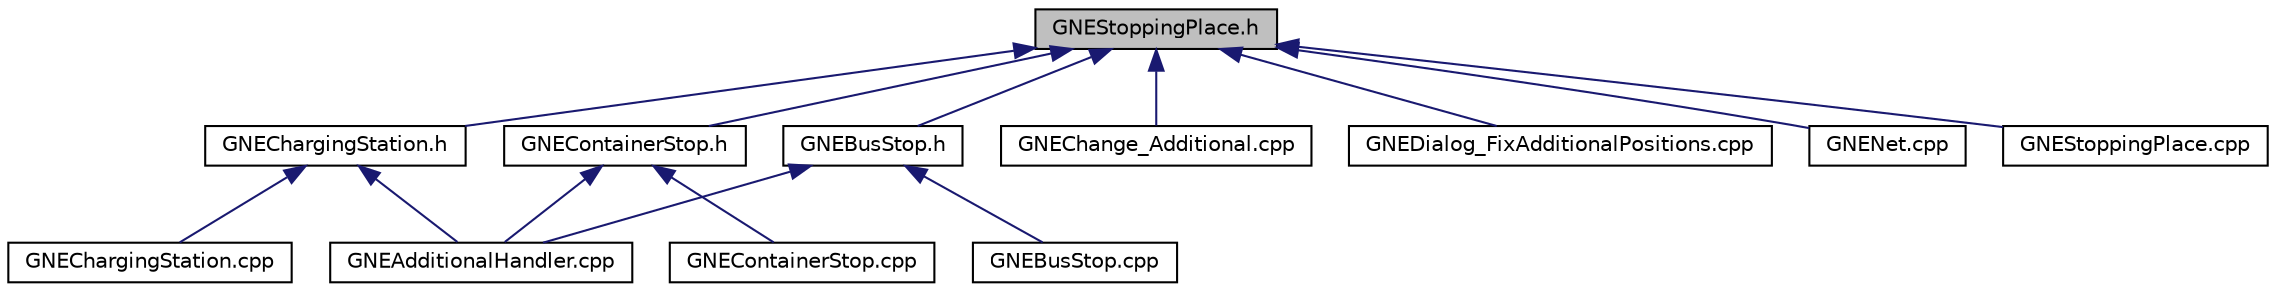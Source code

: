 digraph "GNEStoppingPlace.h"
{
  edge [fontname="Helvetica",fontsize="10",labelfontname="Helvetica",labelfontsize="10"];
  node [fontname="Helvetica",fontsize="10",shape=record];
  Node56 [label="GNEStoppingPlace.h",height=0.2,width=0.4,color="black", fillcolor="grey75", style="filled", fontcolor="black"];
  Node56 -> Node57 [dir="back",color="midnightblue",fontsize="10",style="solid",fontname="Helvetica"];
  Node57 [label="GNEBusStop.h",height=0.2,width=0.4,color="black", fillcolor="white", style="filled",URL="$d5/d17/_g_n_e_bus_stop_8h.html"];
  Node57 -> Node58 [dir="back",color="midnightblue",fontsize="10",style="solid",fontname="Helvetica"];
  Node58 [label="GNEAdditionalHandler.cpp",height=0.2,width=0.4,color="black", fillcolor="white", style="filled",URL="$d7/dd1/_g_n_e_additional_handler_8cpp.html"];
  Node57 -> Node59 [dir="back",color="midnightblue",fontsize="10",style="solid",fontname="Helvetica"];
  Node59 [label="GNEBusStop.cpp",height=0.2,width=0.4,color="black", fillcolor="white", style="filled",URL="$df/d20/_g_n_e_bus_stop_8cpp.html"];
  Node56 -> Node60 [dir="back",color="midnightblue",fontsize="10",style="solid",fontname="Helvetica"];
  Node60 [label="GNEChargingStation.h",height=0.2,width=0.4,color="black", fillcolor="white", style="filled",URL="$dc/dea/_g_n_e_charging_station_8h.html"];
  Node60 -> Node58 [dir="back",color="midnightblue",fontsize="10",style="solid",fontname="Helvetica"];
  Node60 -> Node61 [dir="back",color="midnightblue",fontsize="10",style="solid",fontname="Helvetica"];
  Node61 [label="GNEChargingStation.cpp",height=0.2,width=0.4,color="black", fillcolor="white", style="filled",URL="$dc/d53/_g_n_e_charging_station_8cpp.html"];
  Node56 -> Node62 [dir="back",color="midnightblue",fontsize="10",style="solid",fontname="Helvetica"];
  Node62 [label="GNEContainerStop.h",height=0.2,width=0.4,color="black", fillcolor="white", style="filled",URL="$dc/d0f/_g_n_e_container_stop_8h.html"];
  Node62 -> Node58 [dir="back",color="midnightblue",fontsize="10",style="solid",fontname="Helvetica"];
  Node62 -> Node63 [dir="back",color="midnightblue",fontsize="10",style="solid",fontname="Helvetica"];
  Node63 [label="GNEContainerStop.cpp",height=0.2,width=0.4,color="black", fillcolor="white", style="filled",URL="$da/d2f/_g_n_e_container_stop_8cpp.html"];
  Node56 -> Node64 [dir="back",color="midnightblue",fontsize="10",style="solid",fontname="Helvetica"];
  Node64 [label="GNEChange_Additional.cpp",height=0.2,width=0.4,color="black", fillcolor="white", style="filled",URL="$da/d05/_g_n_e_change___additional_8cpp.html"];
  Node56 -> Node65 [dir="back",color="midnightblue",fontsize="10",style="solid",fontname="Helvetica"];
  Node65 [label="GNEDialog_FixAdditionalPositions.cpp",height=0.2,width=0.4,color="black", fillcolor="white", style="filled",URL="$dd/d1d/_g_n_e_dialog___fix_additional_positions_8cpp.html"];
  Node56 -> Node66 [dir="back",color="midnightblue",fontsize="10",style="solid",fontname="Helvetica"];
  Node66 [label="GNENet.cpp",height=0.2,width=0.4,color="black", fillcolor="white", style="filled",URL="$d1/db1/_g_n_e_net_8cpp.html"];
  Node56 -> Node67 [dir="back",color="midnightblue",fontsize="10",style="solid",fontname="Helvetica"];
  Node67 [label="GNEStoppingPlace.cpp",height=0.2,width=0.4,color="black", fillcolor="white", style="filled",URL="$df/da7/_g_n_e_stopping_place_8cpp.html"];
}
